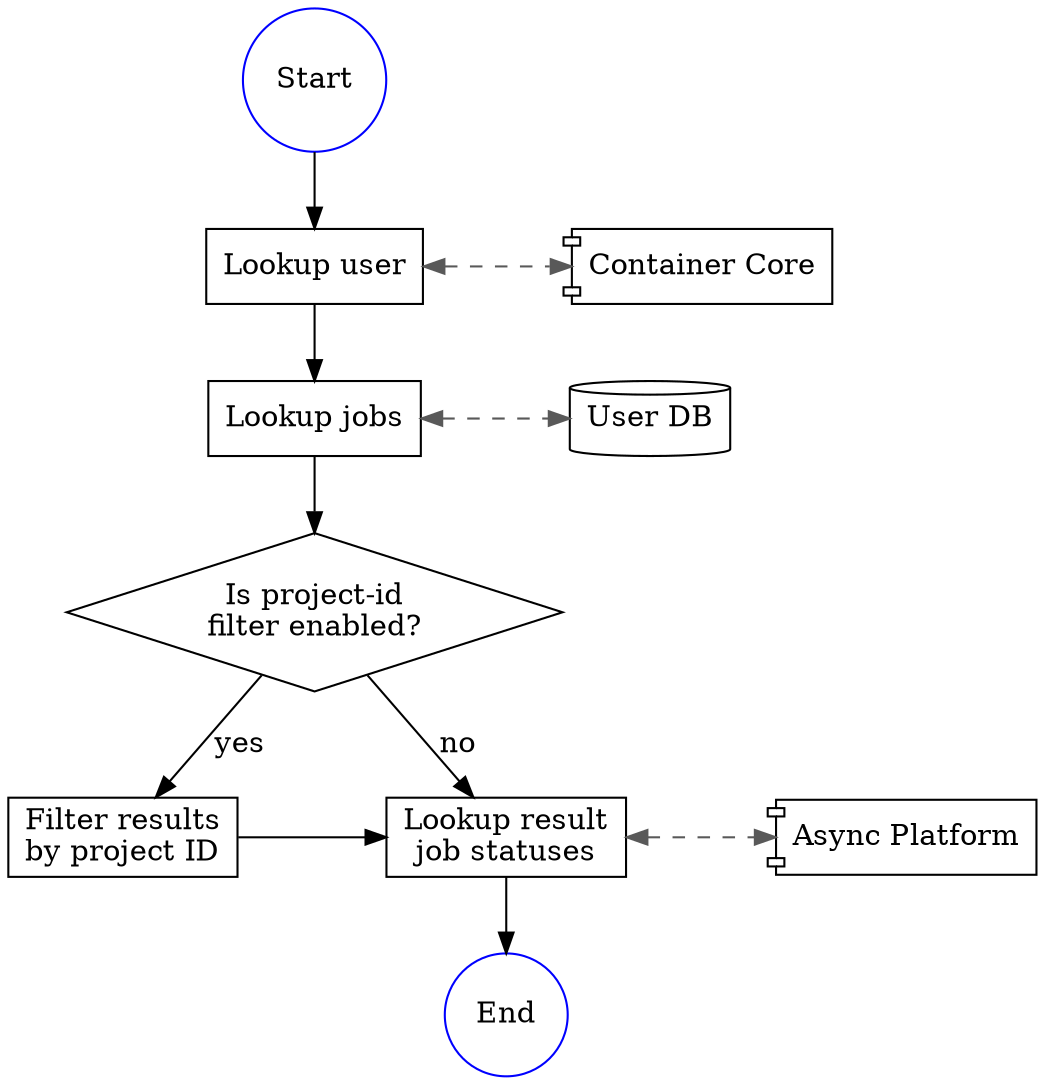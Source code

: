 digraph {
  nodesep=0.5

  {
    node [
      shape=component
    ]
    containerCore [
      label="Container Core"
    ]
    asyncPlatform [
      label="Async Platform"
    ]
  }

  start [
    label="Start"
    shape="circle"
    color="blue"
  ]
  
  end [
    label="End"
    shape="circle"
    color="blue"
  ]
  
  lookupUser [
    label="Lookup user"
    shape="rectangle"
  ]
  
  lookupJobs [
    label="Lookup jobs"
    shape="rectangle"
  ]
  
  isProjectIdFilter [
    label="Is project-id\nfilter enabled?"
    shape="diamond"
  ]
  
  projectIdFilter [
    label="Filter results\nby project ID"
    shape="rectangle"
  ]

  lookupStatus [
    label="Lookup result\njob statuses"
    shape="rectangle"
  ]

  oracle [
    label="User DB"
    shape="cylinder"
  ]

  start -> lookupUser

  lookupUser -> containerCore [
    dir="both"
    color="gray35"
    style="dashed"
  ]

  lookupUser -> lookupJobs

  lookupJobs -> oracle [
    dir="both"
    color="gray35"
    style="dashed"
  ]

  lookupJobs -> isProjectIdFilter

  isProjectIdFilter -> projectIdFilter [
    label="yes"
    ]
  
  isProjectIdFilter -> lookupStatus [
    label="no"
    ]

  projectIdFilter -> lookupStatus
  lookupStatus -> asyncPlatform [
    dir="both"
    color="gray35"
    style="dashed"
  ]

  lookupStatus -> end

  { rank=same; lookupUser; containerCore }
  { rank=same; lookupJobs; oracle }
  { rank=same; lookupStatus; asyncPlatform; projectIdFilter }
}